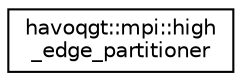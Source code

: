 digraph "Graphical Class Hierarchy"
{
  edge [fontname="Helvetica",fontsize="10",labelfontname="Helvetica",labelfontsize="10"];
  node [fontname="Helvetica",fontsize="10",shape=record];
  rankdir="LR";
  Node1 [label="havoqgt::mpi::high\l_edge_partitioner",height=0.2,width=0.4,color="black", fillcolor="white", style="filled",URL="$classhavoqgt_1_1mpi_1_1high__edge__partitioner.html"];
}
